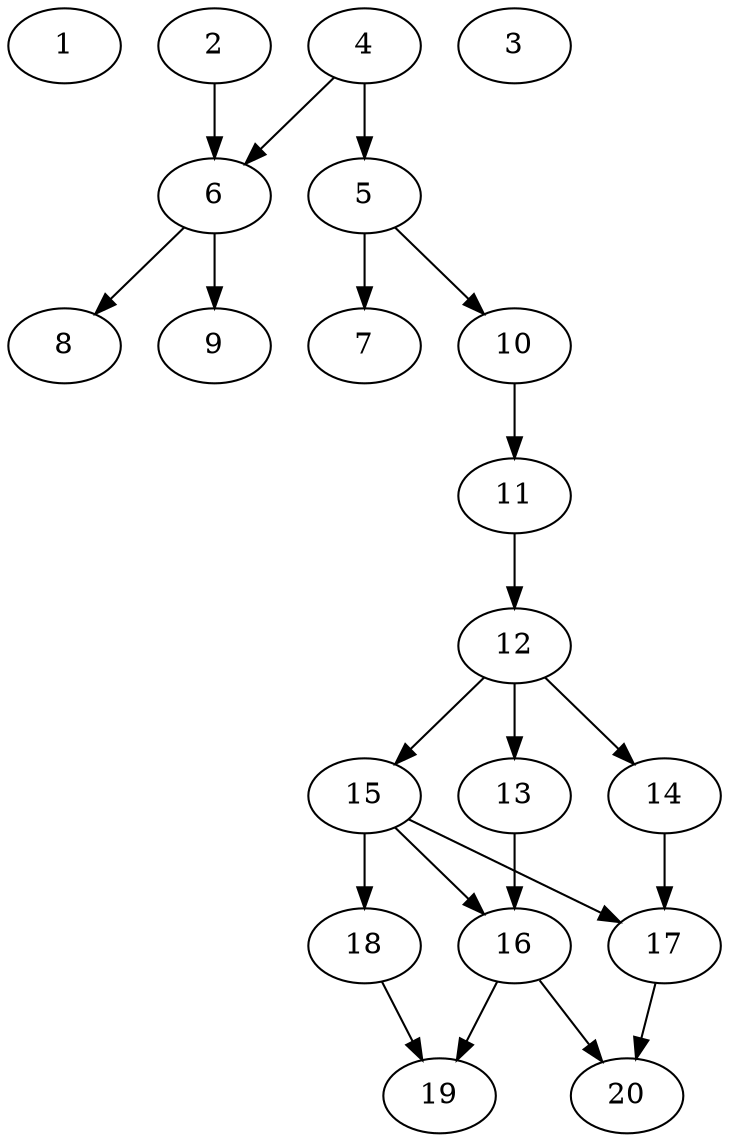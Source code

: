 // DAG automatically generated by daggen at Sat Jul 27 15:35:20 2019
// ./daggen --dot -n 20 --ccr 0.4 --fat 0.4 --regular 0.5 --density 0.5 --mindata 5242880 --maxdata 52428800 
digraph G {
  1 [size="59886080", alpha="0.09", expect_size="23954432"] 
  2 [size="84958720", alpha="0.15", expect_size="33983488"] 
  2 -> 6 [size ="33983488"]
  3 [size="50984960", alpha="0.09", expect_size="20393984"] 
  4 [size="16281600", alpha="0.01", expect_size="6512640"] 
  4 -> 5 [size ="6512640"]
  4 -> 6 [size ="6512640"]
  5 [size="51166720", alpha="0.09", expect_size="20466688"] 
  5 -> 7 [size ="20466688"]
  5 -> 10 [size ="20466688"]
  6 [size="58234880", alpha="0.15", expect_size="23293952"] 
  6 -> 8 [size ="23293952"]
  6 -> 9 [size ="23293952"]
  7 [size="37982720", alpha="0.12", expect_size="15193088"] 
  8 [size="59115520", alpha="0.10", expect_size="23646208"] 
  9 [size="81231360", alpha="0.10", expect_size="32492544"] 
  10 [size="93821440", alpha="0.06", expect_size="37528576"] 
  10 -> 11 [size ="37528576"]
  11 [size="122718720", alpha="0.05", expect_size="49087488"] 
  11 -> 12 [size ="49087488"]
  12 [size="56104960", alpha="0.11", expect_size="22441984"] 
  12 -> 13 [size ="22441984"]
  12 -> 14 [size ="22441984"]
  12 -> 15 [size ="22441984"]
  13 [size="28664320", alpha="0.18", expect_size="11465728"] 
  13 -> 16 [size ="11465728"]
  14 [size="84316160", alpha="0.18", expect_size="33726464"] 
  14 -> 17 [size ="33726464"]
  15 [size="90204160", alpha="0.14", expect_size="36081664"] 
  15 -> 16 [size ="36081664"]
  15 -> 17 [size ="36081664"]
  15 -> 18 [size ="36081664"]
  16 [size="24207360", alpha="0.03", expect_size="9682944"] 
  16 -> 19 [size ="9682944"]
  16 -> 20 [size ="9682944"]
  17 [size="110686720", alpha="0.11", expect_size="44274688"] 
  17 -> 20 [size ="44274688"]
  18 [size="60664320", alpha="0.14", expect_size="24265728"] 
  18 -> 19 [size ="24265728"]
  19 [size="119393280", alpha="0.14", expect_size="47757312"] 
  20 [size="60357120", alpha="0.06", expect_size="24142848"] 
}
